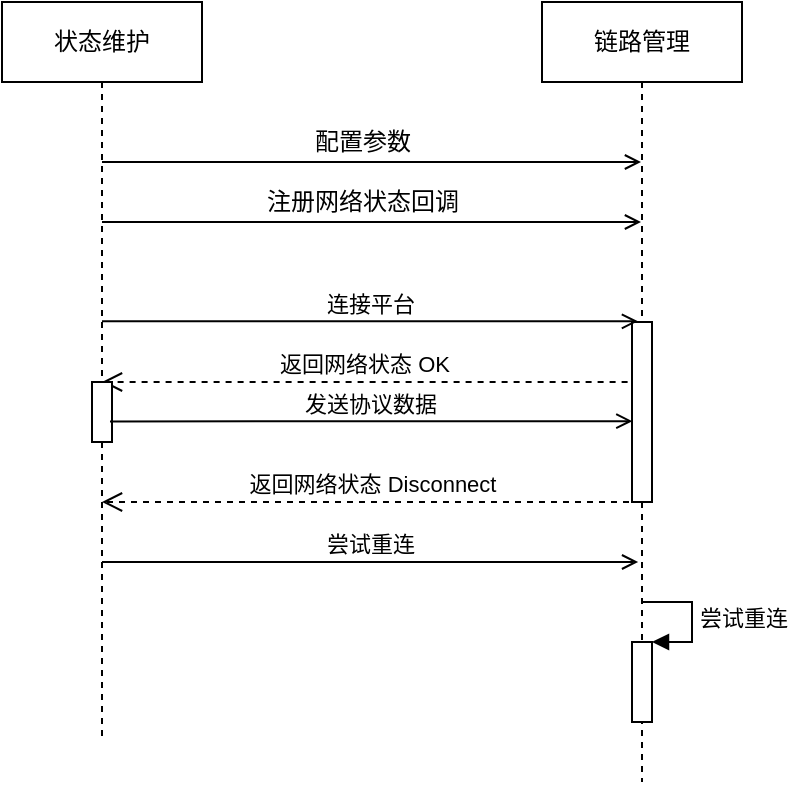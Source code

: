<mxfile>
    <diagram id="FMIk02OX-MIhTsJ31VB4" name="第 1 页">
        <mxGraphModel dx="783" dy="567" grid="1" gridSize="10" guides="1" tooltips="1" connect="1" arrows="1" fold="1" page="1" pageScale="1" pageWidth="1600" pageHeight="900" math="0" shadow="0">
            <root>
                <mxCell id="0"/>
                <mxCell id="1" parent="0"/>
                <mxCell id="2" value="状态维护" style="shape=umlLifeline;perimeter=lifelinePerimeter;whiteSpace=wrap;html=1;container=1;collapsible=0;recursiveResize=0;outlineConnect=0;" vertex="1" parent="1">
                    <mxGeometry x="430" y="80" width="100" height="370" as="geometry"/>
                </mxCell>
                <mxCell id="9" value="" style="html=1;verticalAlign=bottom;labelBackgroundColor=none;endArrow=open;endFill=0;" edge="1" parent="2" target="6">
                    <mxGeometry width="160" relative="1" as="geometry">
                        <mxPoint x="50" y="80" as="sourcePoint"/>
                        <mxPoint x="210" y="80" as="targetPoint"/>
                    </mxGeometry>
                </mxCell>
                <mxCell id="16" value="返回网络状态 OK" style="html=1;verticalAlign=bottom;endArrow=open;dashed=1;endSize=8;exitX=-0.22;exitY=0.333;exitDx=0;exitDy=0;exitPerimeter=0;" edge="1" parent="2" source="8">
                    <mxGeometry relative="1" as="geometry">
                        <mxPoint x="310" y="190" as="sourcePoint"/>
                        <mxPoint x="50" y="190" as="targetPoint"/>
                    </mxGeometry>
                </mxCell>
                <mxCell id="18" value="" style="html=1;points=[];perimeter=orthogonalPerimeter;" vertex="1" parent="2">
                    <mxGeometry x="45" y="190" width="10" height="30" as="geometry"/>
                </mxCell>
                <mxCell id="6" value="链路管理" style="shape=umlLifeline;perimeter=lifelinePerimeter;whiteSpace=wrap;html=1;container=1;collapsible=0;recursiveResize=0;outlineConnect=0;" vertex="1" parent="1">
                    <mxGeometry x="700" y="80" width="100" height="390" as="geometry"/>
                </mxCell>
                <mxCell id="8" value="" style="html=1;points=[];perimeter=orthogonalPerimeter;" vertex="1" parent="6">
                    <mxGeometry x="45" y="160" width="10" height="90" as="geometry"/>
                </mxCell>
                <mxCell id="26" value="" style="html=1;points=[];perimeter=orthogonalPerimeter;" vertex="1" parent="6">
                    <mxGeometry x="45" y="320" width="10" height="40" as="geometry"/>
                </mxCell>
                <mxCell id="27" value="尝试重连" style="edgeStyle=orthogonalEdgeStyle;html=1;align=left;spacingLeft=2;endArrow=block;rounded=0;entryX=1;entryY=0;" edge="1" target="26" parent="6">
                    <mxGeometry relative="1" as="geometry">
                        <mxPoint x="50" y="300" as="sourcePoint"/>
                        <Array as="points">
                            <mxPoint x="75" y="300"/>
                        </Array>
                    </mxGeometry>
                </mxCell>
                <mxCell id="10" value="连接平台" style="html=1;verticalAlign=bottom;labelBackgroundColor=none;endArrow=open;endFill=0;entryX=0.3;entryY=-0.004;entryDx=0;entryDy=0;entryPerimeter=0;" edge="1" parent="1" source="2" target="8">
                    <mxGeometry width="160" relative="1" as="geometry">
                        <mxPoint x="480" y="190" as="sourcePoint"/>
                        <mxPoint x="740" y="190" as="targetPoint"/>
                    </mxGeometry>
                </mxCell>
                <mxCell id="11" value="配置参数" style="text;html=1;align=center;verticalAlign=middle;resizable=0;points=[];autosize=1;strokeColor=none;fillColor=none;" vertex="1" parent="1">
                    <mxGeometry x="580" y="140" width="60" height="20" as="geometry"/>
                </mxCell>
                <mxCell id="12" value="" style="html=1;verticalAlign=bottom;labelBackgroundColor=none;endArrow=open;endFill=0;" edge="1" parent="1">
                    <mxGeometry width="160" relative="1" as="geometry">
                        <mxPoint x="480" y="190" as="sourcePoint"/>
                        <mxPoint x="749.5" y="190" as="targetPoint"/>
                    </mxGeometry>
                </mxCell>
                <mxCell id="13" value="注册网络状态回调" style="text;html=1;align=center;verticalAlign=middle;resizable=0;points=[];autosize=1;strokeColor=none;fillColor=none;" vertex="1" parent="1">
                    <mxGeometry x="555" y="170" width="110" height="20" as="geometry"/>
                </mxCell>
                <mxCell id="14" value="发送协议数据" style="html=1;verticalAlign=bottom;labelBackgroundColor=none;endArrow=open;endFill=0;exitX=0.9;exitY=0.657;exitDx=0;exitDy=0;exitPerimeter=0;entryX=0.02;entryY=0.551;entryDx=0;entryDy=0;entryPerimeter=0;" edge="1" parent="1" source="18" target="8">
                    <mxGeometry width="160" relative="1" as="geometry">
                        <mxPoint x="490" y="290" as="sourcePoint"/>
                        <mxPoint x="740" y="290" as="targetPoint"/>
                    </mxGeometry>
                </mxCell>
                <mxCell id="17" value="返回网络状态 Disconnect" style="html=1;verticalAlign=bottom;endArrow=open;dashed=1;endSize=8;" edge="1" parent="1" source="6">
                    <mxGeometry relative="1" as="geometry">
                        <mxPoint x="740" y="330" as="sourcePoint"/>
                        <mxPoint x="480" y="330" as="targetPoint"/>
                    </mxGeometry>
                </mxCell>
                <mxCell id="21" value="尝试重连" style="html=1;verticalAlign=bottom;labelBackgroundColor=none;endArrow=open;endFill=0;entryX=0.3;entryY=-0.004;entryDx=0;entryDy=0;entryPerimeter=0;" edge="1" parent="1">
                    <mxGeometry width="160" relative="1" as="geometry">
                        <mxPoint x="479.999" y="360.0" as="sourcePoint"/>
                        <mxPoint x="748.07" y="360.0" as="targetPoint"/>
                    </mxGeometry>
                </mxCell>
            </root>
        </mxGraphModel>
    </diagram>
</mxfile>
